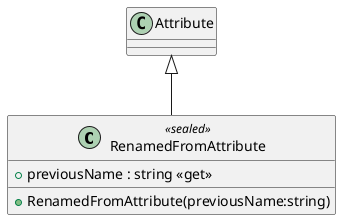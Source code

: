 @startuml
class RenamedFromAttribute <<sealed>> {
    + RenamedFromAttribute(previousName:string)
    + previousName : string <<get>>
}
Attribute <|-- RenamedFromAttribute
@enduml
